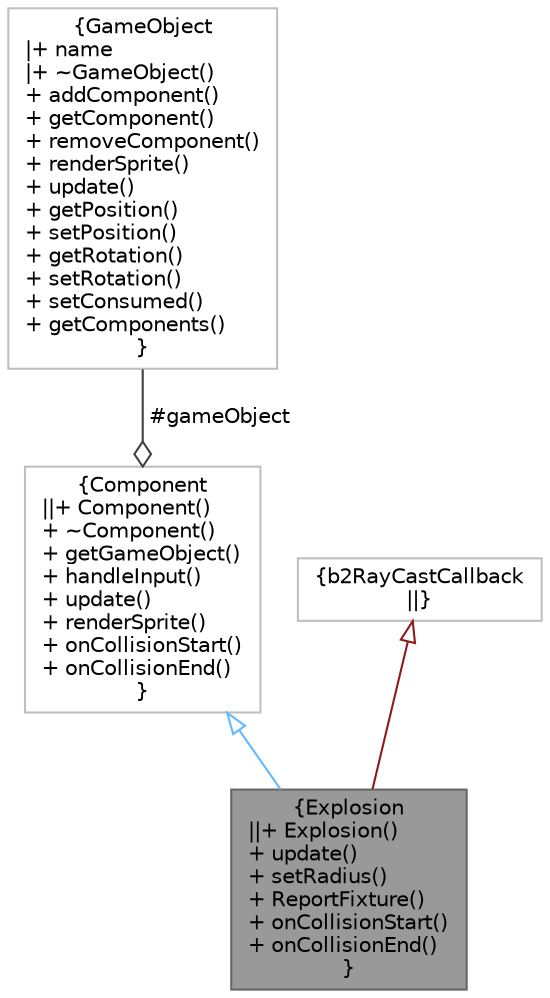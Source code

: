 digraph "Explosion"
{
 // LATEX_PDF_SIZE
  bgcolor="transparent";
  edge [fontname=Helvetica,fontsize=10,labelfontname=Helvetica,labelfontsize=10];
  node [fontname=Helvetica,fontsize=10,shape=box,height=0.2,width=0.4];
  Node1 [label="{Explosion\n||+ Explosion()\l+ update()\l+ setRadius()\l+ ReportFixture()\l+ onCollisionStart()\l+ onCollisionEnd()\l}",height=0.2,width=0.4,color="gray40", fillcolor="grey60", style="filled", fontcolor="black",tooltip=" "];
  Node2 -> Node1 [dir="back",color="steelblue1",style="solid",arrowtail="onormal"];
  Node2 [label="{Component\n||+ Component()\l+ ~Component()\l+ getGameObject()\l+ handleInput()\l+ update()\l+ renderSprite()\l+ onCollisionStart()\l+ onCollisionEnd()\l}",height=0.2,width=0.4,color="grey75", fillcolor="white", style="filled",URL="$classComponent.html",tooltip=" "];
  Node3 -> Node2 [color="grey25",style="solid",label=" #gameObject" ,arrowhead="odiamond"];
  Node3 [label="{GameObject\n|+ name\l|+ ~GameObject()\l+ addComponent()\l+ getComponent()\l+ removeComponent()\l+ renderSprite()\l+ update()\l+ getPosition()\l+ setPosition()\l+ getRotation()\l+ setRotation()\l+ setConsumed()\l+ getComponents()\l}",height=0.2,width=0.4,color="grey75", fillcolor="white", style="filled",URL="$classGameObject.html",tooltip=" "];
  Node4 -> Node1 [dir="back",color="firebrick4",style="solid",arrowtail="onormal"];
  Node4 [label="{b2RayCastCallback\n||}",height=0.2,width=0.4,color="grey75", fillcolor="white", style="filled",tooltip=" "];
}
